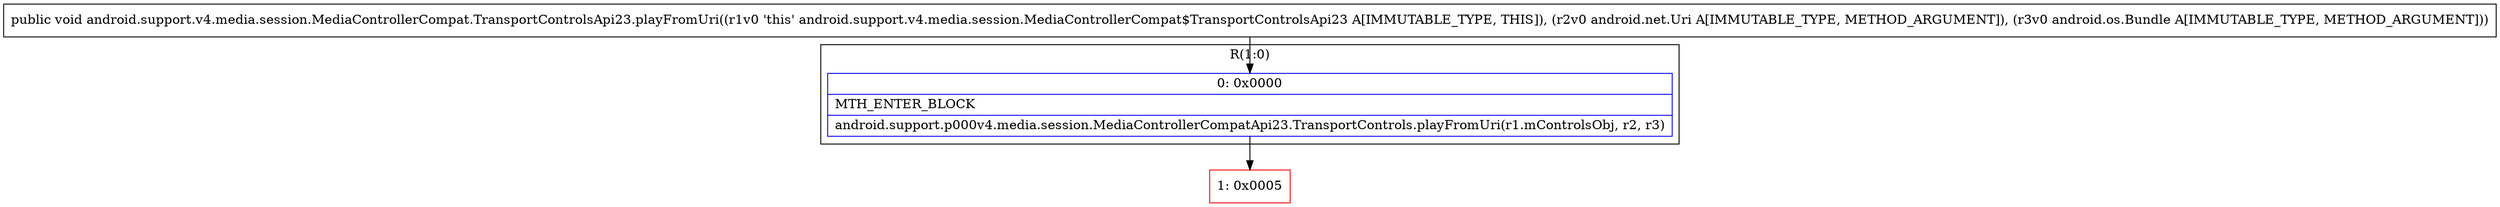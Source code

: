 digraph "CFG forandroid.support.v4.media.session.MediaControllerCompat.TransportControlsApi23.playFromUri(Landroid\/net\/Uri;Landroid\/os\/Bundle;)V" {
subgraph cluster_Region_477693545 {
label = "R(1:0)";
node [shape=record,color=blue];
Node_0 [shape=record,label="{0\:\ 0x0000|MTH_ENTER_BLOCK\l|android.support.p000v4.media.session.MediaControllerCompatApi23.TransportControls.playFromUri(r1.mControlsObj, r2, r3)\l}"];
}
Node_1 [shape=record,color=red,label="{1\:\ 0x0005}"];
MethodNode[shape=record,label="{public void android.support.v4.media.session.MediaControllerCompat.TransportControlsApi23.playFromUri((r1v0 'this' android.support.v4.media.session.MediaControllerCompat$TransportControlsApi23 A[IMMUTABLE_TYPE, THIS]), (r2v0 android.net.Uri A[IMMUTABLE_TYPE, METHOD_ARGUMENT]), (r3v0 android.os.Bundle A[IMMUTABLE_TYPE, METHOD_ARGUMENT])) }"];
MethodNode -> Node_0;
Node_0 -> Node_1;
}

